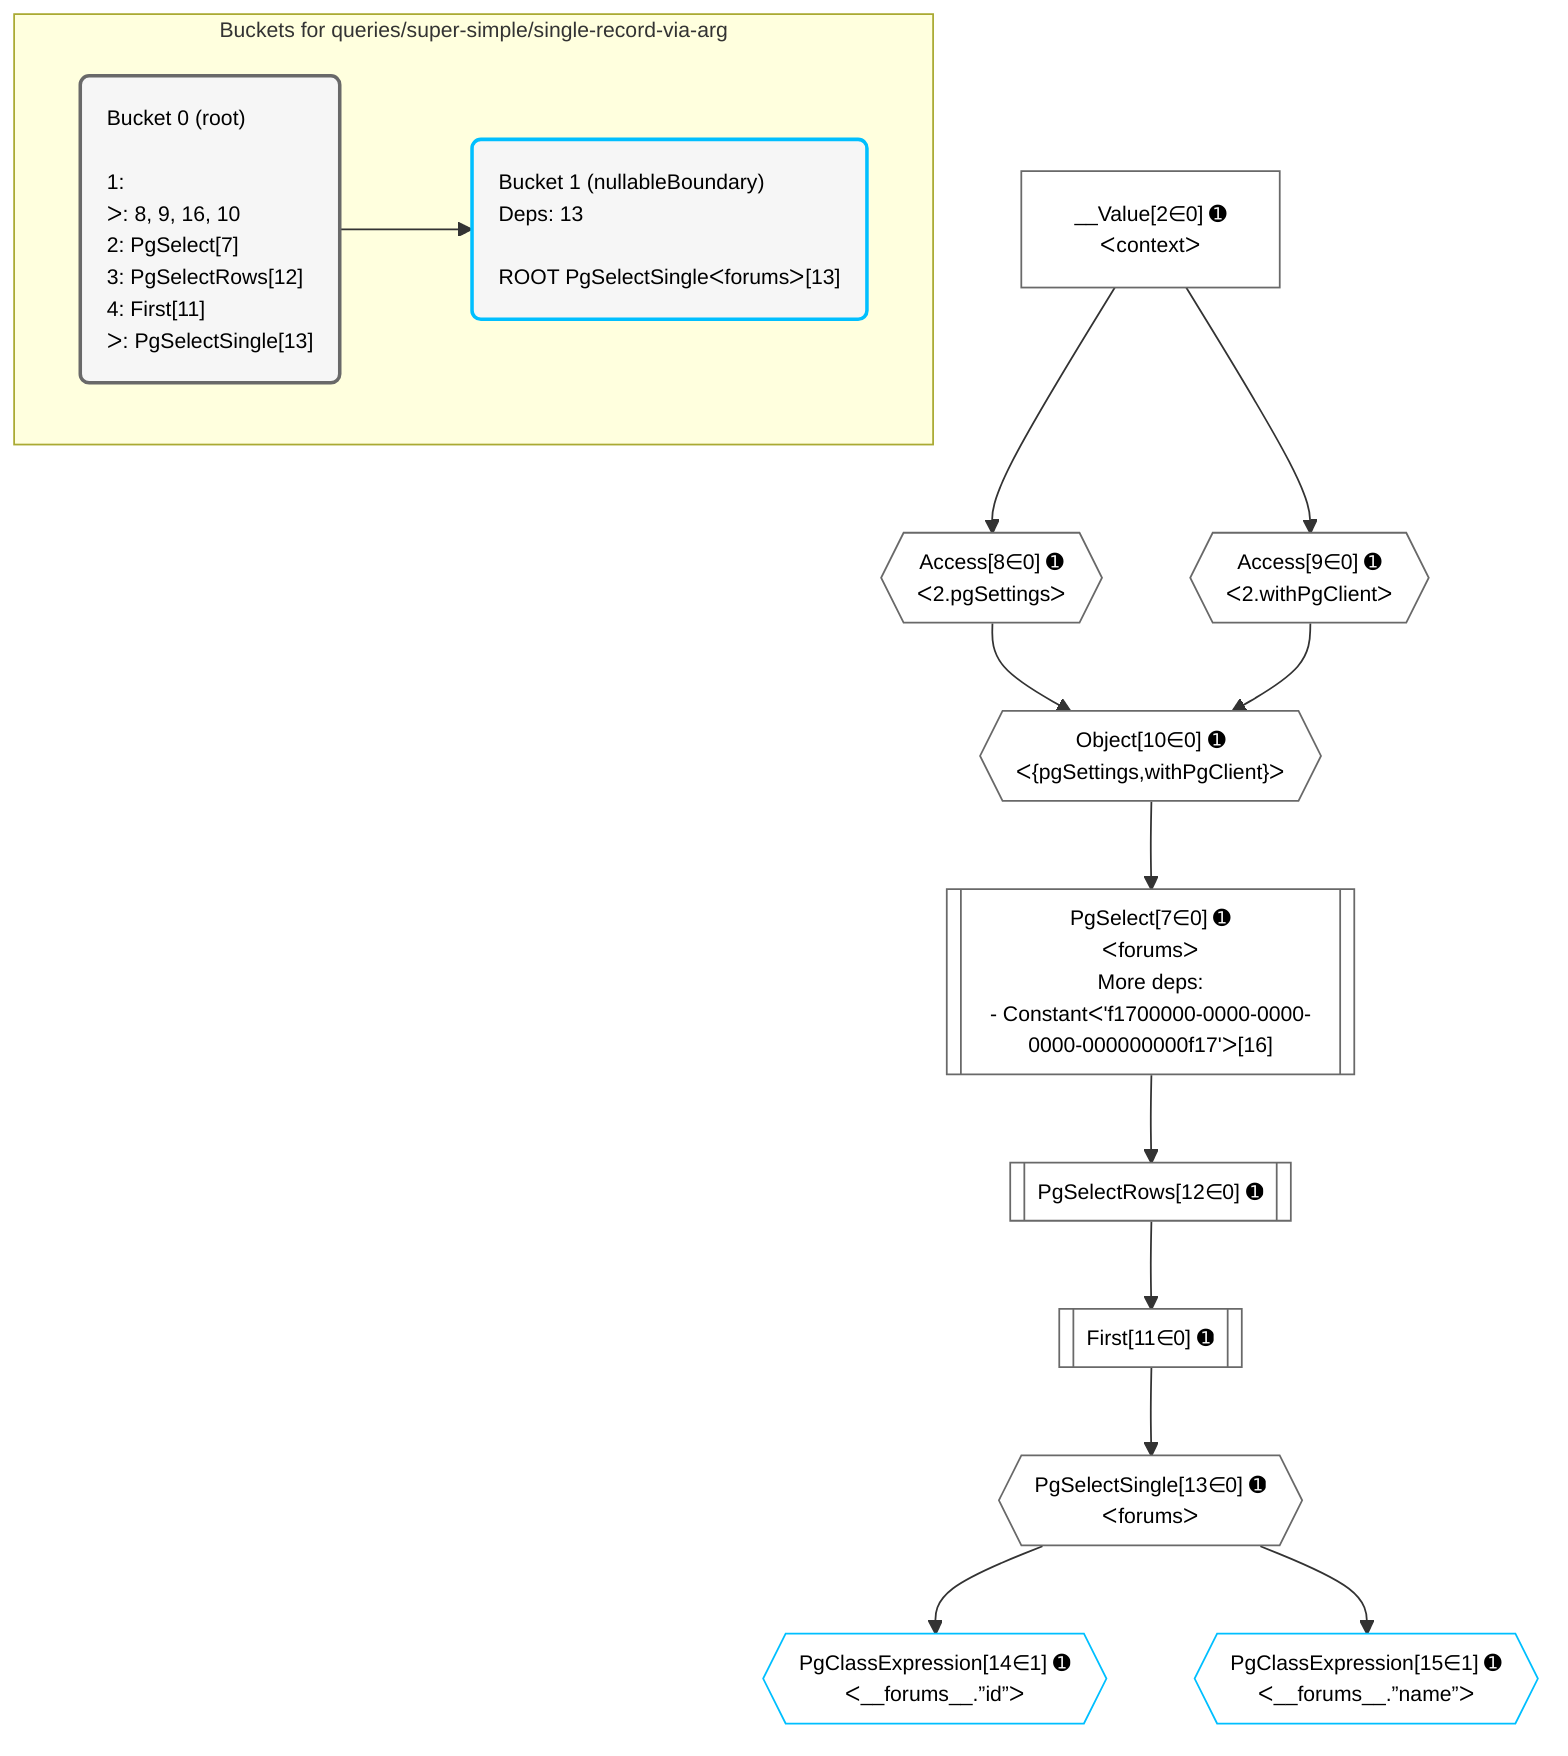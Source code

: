%%{init: {'themeVariables': { 'fontSize': '12px'}}}%%
graph TD
    classDef path fill:#eee,stroke:#000,color:#000
    classDef plan fill:#fff,stroke-width:1px,color:#000
    classDef itemplan fill:#fff,stroke-width:2px,color:#000
    classDef unbatchedplan fill:#dff,stroke-width:1px,color:#000
    classDef sideeffectplan fill:#fcc,stroke-width:2px,color:#000
    classDef bucket fill:#f6f6f6,color:#000,stroke-width:2px,text-align:left

    subgraph "Buckets for queries/super-simple/single-record-via-arg"
    Bucket0("Bucket 0 (root)<br /><br />1: <br />ᐳ: 8, 9, 16, 10<br />2: PgSelect[7]<br />3: PgSelectRows[12]<br />4: First[11]<br />ᐳ: PgSelectSingle[13]"):::bucket
    Bucket1("Bucket 1 (nullableBoundary)<br />Deps: 13<br /><br />ROOT PgSelectSingleᐸforumsᐳ[13]"):::bucket
    end
    Bucket0 --> Bucket1

    %% plan dependencies
    PgSelect7[["PgSelect[7∈0] ➊<br />ᐸforumsᐳ<br />More deps:<br />- Constantᐸ'f1700000-0000-0000-0000-000000000f17'ᐳ[16]"]]:::plan
    Object10{{"Object[10∈0] ➊<br />ᐸ{pgSettings,withPgClient}ᐳ"}}:::plan
    Object10 --> PgSelect7
    Access8{{"Access[8∈0] ➊<br />ᐸ2.pgSettingsᐳ"}}:::plan
    Access9{{"Access[9∈0] ➊<br />ᐸ2.withPgClientᐳ"}}:::plan
    Access8 & Access9 --> Object10
    __Value2["__Value[2∈0] ➊<br />ᐸcontextᐳ"]:::plan
    __Value2 --> Access8
    __Value2 --> Access9
    First11[["First[11∈0] ➊"]]:::plan
    PgSelectRows12[["PgSelectRows[12∈0] ➊"]]:::plan
    PgSelectRows12 --> First11
    PgSelect7 --> PgSelectRows12
    PgSelectSingle13{{"PgSelectSingle[13∈0] ➊<br />ᐸforumsᐳ"}}:::plan
    First11 --> PgSelectSingle13
    PgClassExpression14{{"PgClassExpression[14∈1] ➊<br />ᐸ__forums__.”id”ᐳ"}}:::plan
    PgSelectSingle13 --> PgClassExpression14
    PgClassExpression15{{"PgClassExpression[15∈1] ➊<br />ᐸ__forums__.”name”ᐳ"}}:::plan
    PgSelectSingle13 --> PgClassExpression15

    %% define steps
    classDef bucket0 stroke:#696969
    class Bucket0,__Value2,PgSelect7,Access8,Access9,Object10,First11,PgSelectRows12,PgSelectSingle13 bucket0
    classDef bucket1 stroke:#00bfff
    class Bucket1,PgClassExpression14,PgClassExpression15 bucket1